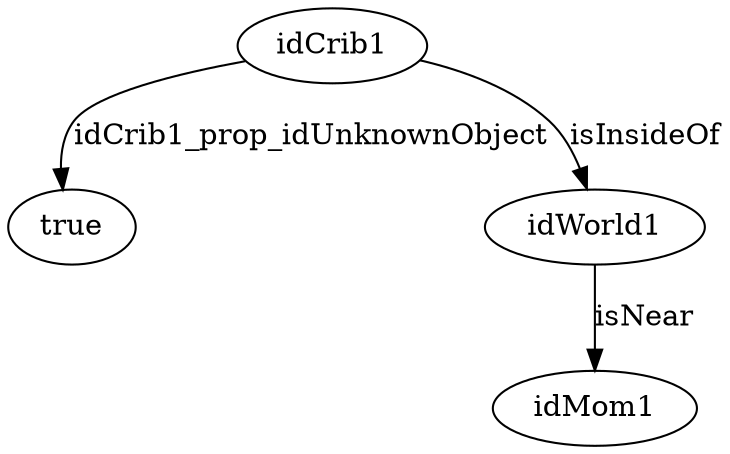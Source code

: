 strict digraph  {
idCrib1 [node_type=entity_node, root=root];
true;
idWorld1;
idMom1;
idCrib1 -> true  [edge_type=property, label=idCrib1_prop_idUnknownObject];
idCrib1 -> idWorld1  [edge_type=relationship, label=isInsideOf];
idWorld1 -> idMom1  [edge_type=relationship, label=isNear];
}
